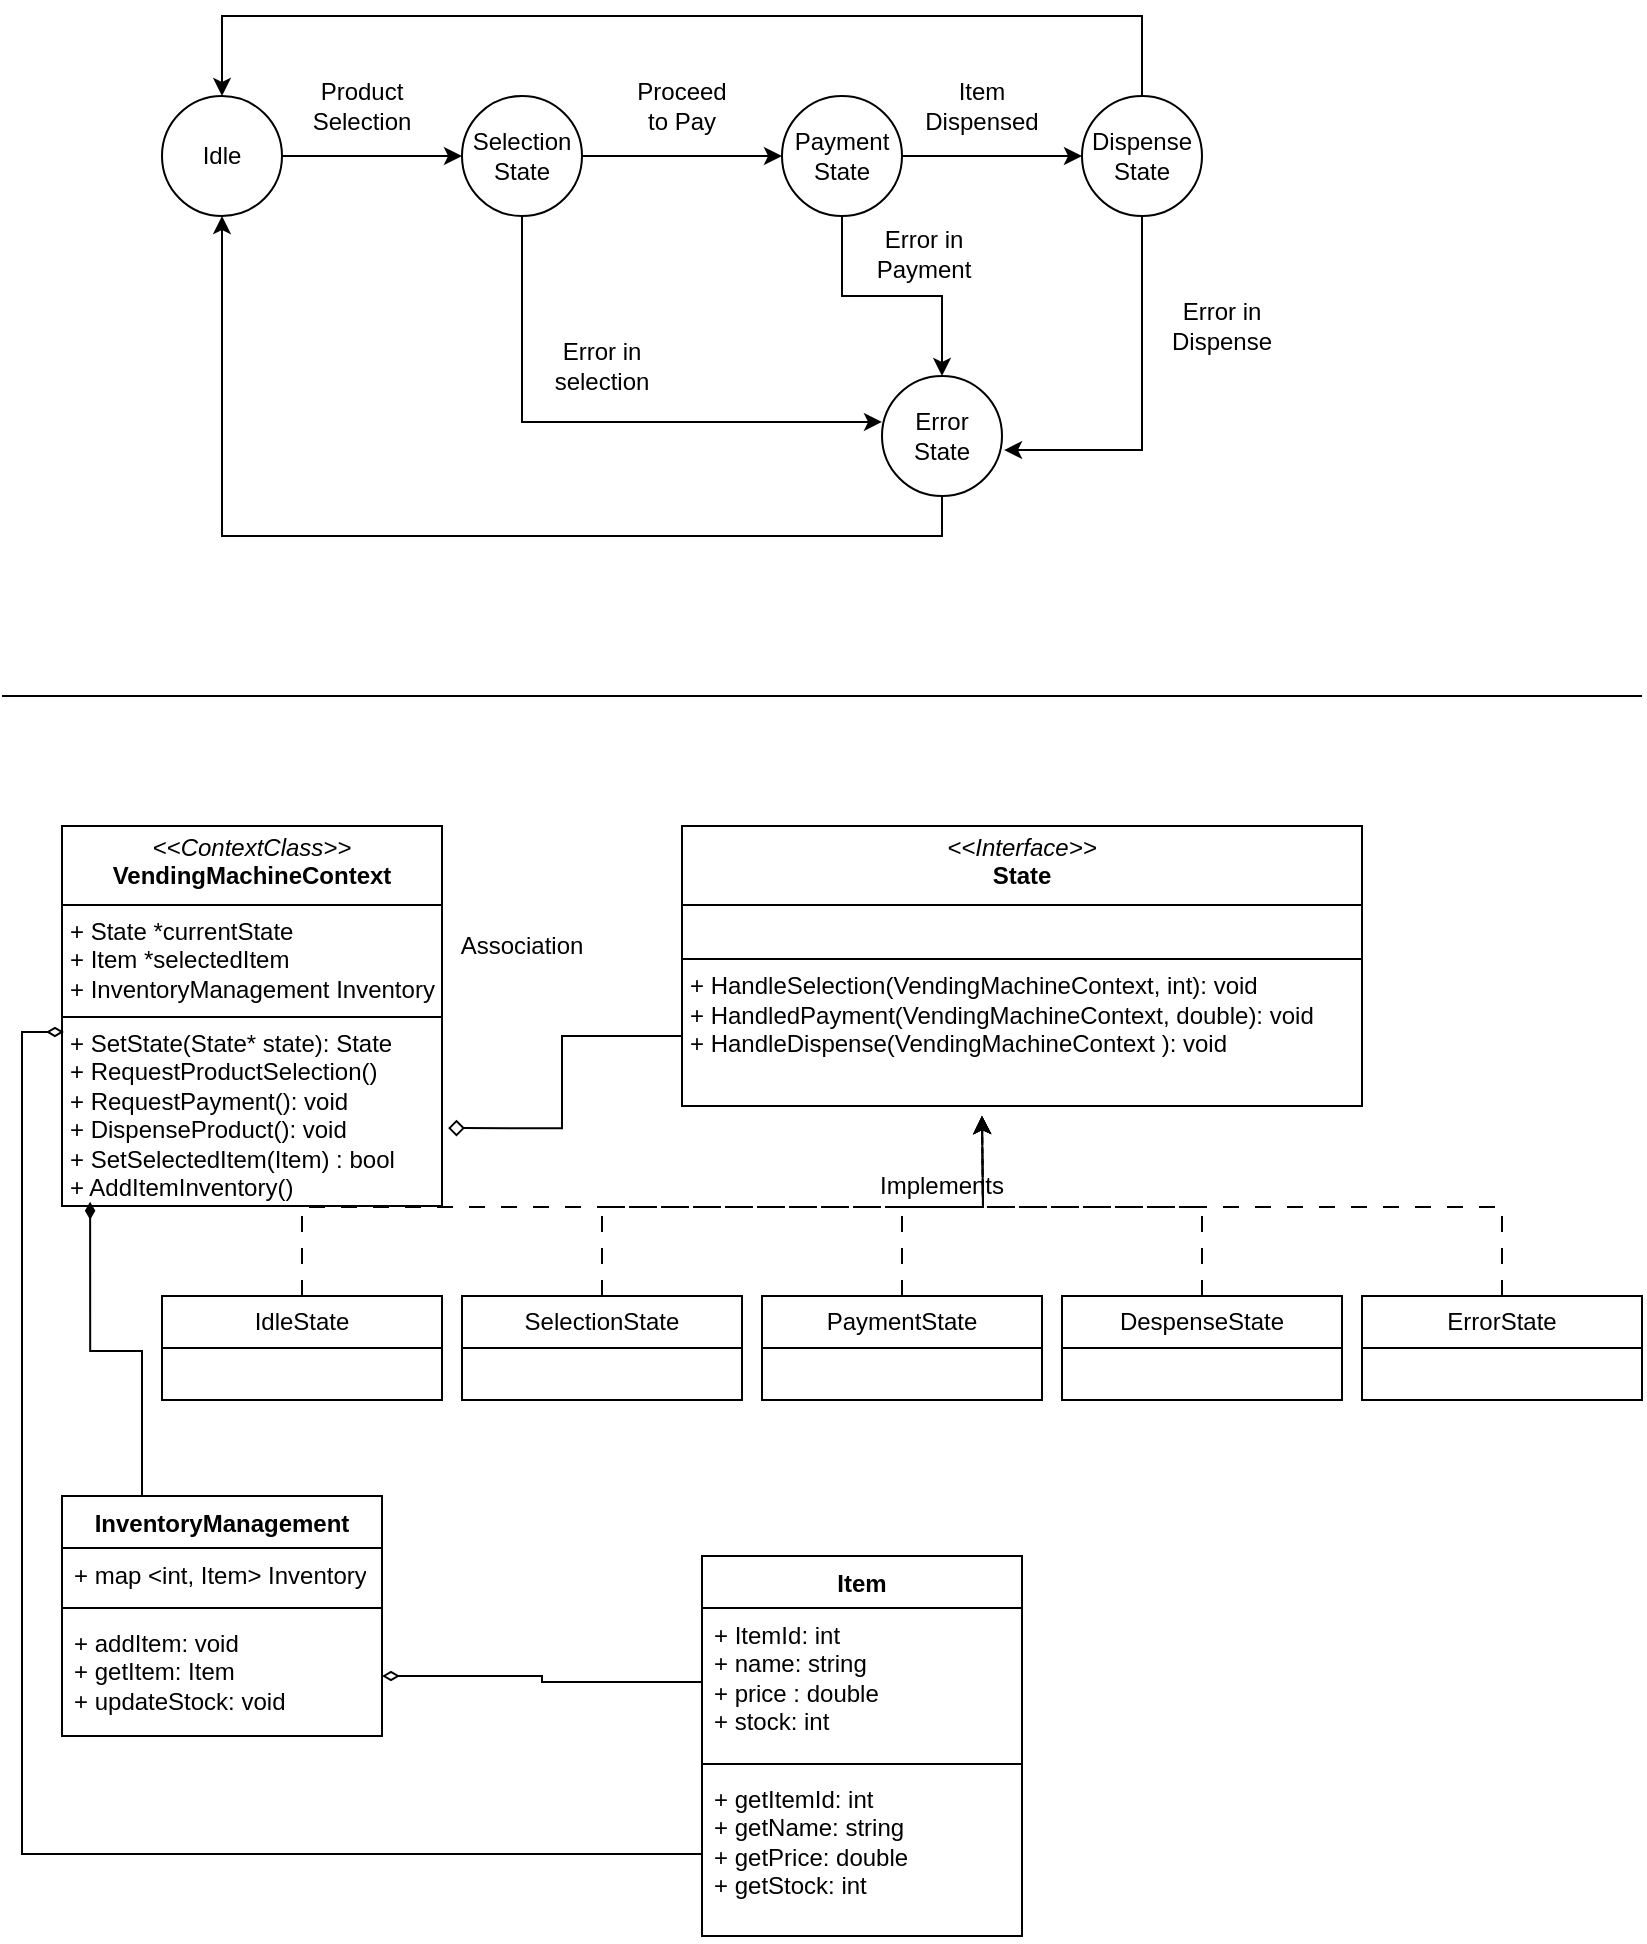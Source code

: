 <mxfile version="24.7.12">
  <diagram name="Page-1" id="ekI1ntXJKzOrSh9gARPe">
    <mxGraphModel dx="1065" dy="638" grid="1" gridSize="10" guides="1" tooltips="1" connect="1" arrows="1" fold="1" page="1" pageScale="1" pageWidth="827" pageHeight="1169" math="0" shadow="0">
      <root>
        <mxCell id="0" />
        <mxCell id="1" parent="0" />
        <mxCell id="vBAUoTzk-uncnXRlsDwi-7" style="edgeStyle=orthogonalEdgeStyle;rounded=0;orthogonalLoop=1;jettySize=auto;html=1;exitX=1;exitY=0.5;exitDx=0;exitDy=0;entryX=0;entryY=0.5;entryDx=0;entryDy=0;" parent="1" source="vBAUoTzk-uncnXRlsDwi-2" target="vBAUoTzk-uncnXRlsDwi-3" edge="1">
          <mxGeometry relative="1" as="geometry" />
        </mxCell>
        <mxCell id="vBAUoTzk-uncnXRlsDwi-2" value="Idle" style="shape=ellipse;html=1;dashed=0;whiteSpace=wrap;aspect=fixed;perimeter=ellipsePerimeter;" parent="1" vertex="1">
          <mxGeometry x="80" y="60" width="60" height="60" as="geometry" />
        </mxCell>
        <mxCell id="vBAUoTzk-uncnXRlsDwi-10" style="edgeStyle=orthogonalEdgeStyle;rounded=0;orthogonalLoop=1;jettySize=auto;html=1;exitX=1;exitY=0.5;exitDx=0;exitDy=0;entryX=0;entryY=0.5;entryDx=0;entryDy=0;" parent="1" source="vBAUoTzk-uncnXRlsDwi-3" target="vBAUoTzk-uncnXRlsDwi-4" edge="1">
          <mxGeometry relative="1" as="geometry" />
        </mxCell>
        <mxCell id="vBAUoTzk-uncnXRlsDwi-3" value="Selection State" style="shape=ellipse;html=1;dashed=0;whiteSpace=wrap;aspect=fixed;perimeter=ellipsePerimeter;" parent="1" vertex="1">
          <mxGeometry x="230" y="60" width="60" height="60" as="geometry" />
        </mxCell>
        <mxCell id="vBAUoTzk-uncnXRlsDwi-12" style="edgeStyle=orthogonalEdgeStyle;rounded=0;orthogonalLoop=1;jettySize=auto;html=1;exitX=1;exitY=0.5;exitDx=0;exitDy=0;entryX=0;entryY=0.5;entryDx=0;entryDy=0;" parent="1" source="vBAUoTzk-uncnXRlsDwi-4" target="vBAUoTzk-uncnXRlsDwi-5" edge="1">
          <mxGeometry relative="1" as="geometry" />
        </mxCell>
        <mxCell id="vBAUoTzk-uncnXRlsDwi-15" style="edgeStyle=orthogonalEdgeStyle;rounded=0;orthogonalLoop=1;jettySize=auto;html=1;exitX=0.5;exitY=1;exitDx=0;exitDy=0;" parent="1" source="vBAUoTzk-uncnXRlsDwi-4" target="vBAUoTzk-uncnXRlsDwi-6" edge="1">
          <mxGeometry relative="1" as="geometry" />
        </mxCell>
        <mxCell id="vBAUoTzk-uncnXRlsDwi-4" value="Payment State" style="shape=ellipse;html=1;dashed=0;whiteSpace=wrap;aspect=fixed;perimeter=ellipsePerimeter;" parent="1" vertex="1">
          <mxGeometry x="390" y="60" width="60" height="60" as="geometry" />
        </mxCell>
        <mxCell id="vBAUoTzk-uncnXRlsDwi-21" style="edgeStyle=orthogonalEdgeStyle;rounded=0;orthogonalLoop=1;jettySize=auto;html=1;exitX=0.5;exitY=0;exitDx=0;exitDy=0;entryX=0.5;entryY=0;entryDx=0;entryDy=0;" parent="1" source="vBAUoTzk-uncnXRlsDwi-5" target="vBAUoTzk-uncnXRlsDwi-2" edge="1">
          <mxGeometry relative="1" as="geometry">
            <Array as="points">
              <mxPoint x="570" y="20" />
              <mxPoint x="110" y="20" />
            </Array>
          </mxGeometry>
        </mxCell>
        <mxCell id="vBAUoTzk-uncnXRlsDwi-5" value="Dispense State" style="shape=ellipse;html=1;dashed=0;whiteSpace=wrap;aspect=fixed;perimeter=ellipsePerimeter;" parent="1" vertex="1">
          <mxGeometry x="540" y="60" width="60" height="60" as="geometry" />
        </mxCell>
        <mxCell id="vBAUoTzk-uncnXRlsDwi-20" style="edgeStyle=orthogonalEdgeStyle;rounded=0;orthogonalLoop=1;jettySize=auto;html=1;exitX=0.5;exitY=1;exitDx=0;exitDy=0;entryX=0.5;entryY=1;entryDx=0;entryDy=0;" parent="1" source="vBAUoTzk-uncnXRlsDwi-6" target="vBAUoTzk-uncnXRlsDwi-2" edge="1">
          <mxGeometry relative="1" as="geometry" />
        </mxCell>
        <mxCell id="vBAUoTzk-uncnXRlsDwi-6" value="Error State" style="shape=ellipse;html=1;dashed=0;whiteSpace=wrap;aspect=fixed;perimeter=ellipsePerimeter;" parent="1" vertex="1">
          <mxGeometry x="440" y="200" width="60" height="60" as="geometry" />
        </mxCell>
        <mxCell id="vBAUoTzk-uncnXRlsDwi-8" value="Product Selection" style="text;html=1;align=center;verticalAlign=middle;whiteSpace=wrap;rounded=0;" parent="1" vertex="1">
          <mxGeometry x="150" y="50" width="60" height="30" as="geometry" />
        </mxCell>
        <mxCell id="vBAUoTzk-uncnXRlsDwi-11" value="Proceed to Pay" style="text;html=1;align=center;verticalAlign=middle;whiteSpace=wrap;rounded=0;" parent="1" vertex="1">
          <mxGeometry x="310" y="50" width="60" height="30" as="geometry" />
        </mxCell>
        <mxCell id="vBAUoTzk-uncnXRlsDwi-13" value="Item Dispensed" style="text;html=1;align=center;verticalAlign=middle;whiteSpace=wrap;rounded=0;" parent="1" vertex="1">
          <mxGeometry x="460" y="50" width="60" height="30" as="geometry" />
        </mxCell>
        <mxCell id="vBAUoTzk-uncnXRlsDwi-14" style="edgeStyle=orthogonalEdgeStyle;rounded=0;orthogonalLoop=1;jettySize=auto;html=1;exitX=0.5;exitY=1;exitDx=0;exitDy=0;entryX=0;entryY=0.383;entryDx=0;entryDy=0;entryPerimeter=0;" parent="1" source="vBAUoTzk-uncnXRlsDwi-3" target="vBAUoTzk-uncnXRlsDwi-6" edge="1">
          <mxGeometry relative="1" as="geometry" />
        </mxCell>
        <mxCell id="vBAUoTzk-uncnXRlsDwi-16" style="edgeStyle=orthogonalEdgeStyle;rounded=0;orthogonalLoop=1;jettySize=auto;html=1;exitX=0.5;exitY=1;exitDx=0;exitDy=0;entryX=1.017;entryY=0.617;entryDx=0;entryDy=0;entryPerimeter=0;" parent="1" source="vBAUoTzk-uncnXRlsDwi-5" target="vBAUoTzk-uncnXRlsDwi-6" edge="1">
          <mxGeometry relative="1" as="geometry" />
        </mxCell>
        <mxCell id="vBAUoTzk-uncnXRlsDwi-17" value="Error in selection" style="text;html=1;align=center;verticalAlign=middle;whiteSpace=wrap;rounded=0;" parent="1" vertex="1">
          <mxGeometry x="270" y="180" width="60" height="30" as="geometry" />
        </mxCell>
        <mxCell id="vBAUoTzk-uncnXRlsDwi-18" value="Error in Payment" style="text;html=1;align=center;verticalAlign=middle;whiteSpace=wrap;rounded=0;" parent="1" vertex="1">
          <mxGeometry x="431" y="124" width="60" height="30" as="geometry" />
        </mxCell>
        <mxCell id="vBAUoTzk-uncnXRlsDwi-19" value="Error in Dispense" style="text;html=1;align=center;verticalAlign=middle;whiteSpace=wrap;rounded=0;" parent="1" vertex="1">
          <mxGeometry x="580" y="160" width="60" height="30" as="geometry" />
        </mxCell>
        <mxCell id="vBAUoTzk-uncnXRlsDwi-23" value="" style="endArrow=none;html=1;rounded=0;" parent="1" edge="1">
          <mxGeometry width="50" height="50" relative="1" as="geometry">
            <mxPoint y="360" as="sourcePoint" />
            <mxPoint x="820" y="360" as="targetPoint" />
          </mxGeometry>
        </mxCell>
        <mxCell id="vBAUoTzk-uncnXRlsDwi-24" value="&lt;p style=&quot;margin:0px;margin-top:4px;text-align:center;&quot;&gt;&lt;i&gt;&amp;lt;&amp;lt;Interface&amp;gt;&amp;gt;&lt;/i&gt;&lt;br&gt;&lt;b&gt;State&lt;/b&gt;&lt;/p&gt;&lt;hr size=&quot;1&quot; style=&quot;border-style:solid;&quot;&gt;&lt;p style=&quot;margin:0px;margin-left:4px;&quot;&gt;&lt;br&gt;&lt;/p&gt;&lt;hr size=&quot;1&quot; style=&quot;border-style:solid;&quot;&gt;&lt;p style=&quot;margin:0px;margin-left:4px;&quot;&gt;+ HandleSelection(VendingMachineContext, int): void&lt;br&gt;+ HandledPayment(VendingMachineContext, double): void&lt;/p&gt;&lt;p style=&quot;margin:0px;margin-left:4px;&quot;&gt;+ HandleDispense(VendingMachineContext ): void&lt;/p&gt;" style="verticalAlign=top;align=left;overflow=fill;html=1;whiteSpace=wrap;" parent="1" vertex="1">
          <mxGeometry x="340" y="425" width="340" height="140" as="geometry" />
        </mxCell>
        <mxCell id="vBAUoTzk-uncnXRlsDwi-29" value="&lt;p style=&quot;margin:0px;margin-top:4px;text-align:center;&quot;&gt;&lt;i&gt;&amp;lt;&amp;lt;ContextClass&amp;gt;&amp;gt;&lt;/i&gt;&lt;br&gt;&lt;b&gt;VendingMachineContext&lt;/b&gt;&lt;/p&gt;&lt;hr size=&quot;1&quot; style=&quot;border-style:solid;&quot;&gt;&lt;p style=&quot;margin:0px;margin-left:4px;&quot;&gt;+ State *currentState&lt;/p&gt;&lt;p style=&quot;margin:0px;margin-left:4px;&quot;&gt;+ Item *selectedItem&lt;/p&gt;&lt;p style=&quot;margin:0px;margin-left:4px;&quot;&gt;+ InventoryManagement Inventory&lt;/p&gt;&lt;hr size=&quot;1&quot; style=&quot;border-style:solid;&quot;&gt;&lt;p style=&quot;margin:0px;margin-left:4px;&quot;&gt;+ SetState(State* state): State&lt;/p&gt;&lt;p style=&quot;margin:0px;margin-left:4px;&quot;&gt;+ RequestProductSelection()&lt;/p&gt;&lt;p style=&quot;margin:0px;margin-left:4px;&quot;&gt;+ RequestPayment(): void&lt;/p&gt;&lt;p style=&quot;margin:0px;margin-left:4px;&quot;&gt;+ DispenseProduct(): void&lt;/p&gt;&lt;p style=&quot;margin:0px;margin-left:4px;&quot;&gt;+ SetSelectedItem(Item) : bool&lt;/p&gt;&lt;p style=&quot;margin:0px;margin-left:4px;&quot;&gt;+ AddItemInventory()&lt;/p&gt;" style="verticalAlign=top;align=left;overflow=fill;html=1;whiteSpace=wrap;" parent="1" vertex="1">
          <mxGeometry x="30" y="425" width="190" height="190" as="geometry" />
        </mxCell>
        <mxCell id="fEXpRnHFcZiGgKAApb6S-24" style="edgeStyle=orthogonalEdgeStyle;rounded=0;orthogonalLoop=1;jettySize=auto;html=1;exitX=0.5;exitY=0;exitDx=0;exitDy=0;dashed=1;dashPattern=8 8;" edge="1" parent="1" source="vBAUoTzk-uncnXRlsDwi-30">
          <mxGeometry relative="1" as="geometry">
            <mxPoint x="490" y="570" as="targetPoint" />
          </mxGeometry>
        </mxCell>
        <mxCell id="vBAUoTzk-uncnXRlsDwi-30" value="PaymentState" style="swimlane;fontStyle=0;childLayout=stackLayout;horizontal=1;startSize=26;fillColor=none;horizontalStack=0;resizeParent=1;resizeParentMax=0;resizeLast=0;collapsible=1;marginBottom=0;whiteSpace=wrap;html=1;" parent="1" vertex="1">
          <mxGeometry x="380" y="660" width="140" height="52" as="geometry" />
        </mxCell>
        <mxCell id="fEXpRnHFcZiGgKAApb6S-22" style="edgeStyle=orthogonalEdgeStyle;rounded=0;orthogonalLoop=1;jettySize=auto;html=1;exitX=0.5;exitY=0;exitDx=0;exitDy=0;dashed=1;dashPattern=8 8;" edge="1" parent="1" source="vBAUoTzk-uncnXRlsDwi-34">
          <mxGeometry relative="1" as="geometry">
            <mxPoint x="490" y="570" as="targetPoint" />
          </mxGeometry>
        </mxCell>
        <mxCell id="vBAUoTzk-uncnXRlsDwi-34" value="IdleState" style="swimlane;fontStyle=0;childLayout=stackLayout;horizontal=1;startSize=26;fillColor=none;horizontalStack=0;resizeParent=1;resizeParentMax=0;resizeLast=0;collapsible=1;marginBottom=0;whiteSpace=wrap;html=1;" parent="1" vertex="1">
          <mxGeometry x="80" y="660" width="140" height="52" as="geometry" />
        </mxCell>
        <mxCell id="fEXpRnHFcZiGgKAApb6S-23" style="edgeStyle=orthogonalEdgeStyle;rounded=0;orthogonalLoop=1;jettySize=auto;html=1;exitX=0.5;exitY=0;exitDx=0;exitDy=0;dashed=1;dashPattern=8 8;" edge="1" parent="1" source="vBAUoTzk-uncnXRlsDwi-35">
          <mxGeometry relative="1" as="geometry">
            <mxPoint x="490" y="570" as="targetPoint" />
          </mxGeometry>
        </mxCell>
        <mxCell id="vBAUoTzk-uncnXRlsDwi-35" value="SelectionState" style="swimlane;fontStyle=0;childLayout=stackLayout;horizontal=1;startSize=26;fillColor=none;horizontalStack=0;resizeParent=1;resizeParentMax=0;resizeLast=0;collapsible=1;marginBottom=0;whiteSpace=wrap;html=1;" parent="1" vertex="1">
          <mxGeometry x="230" y="660" width="140" height="52" as="geometry" />
        </mxCell>
        <mxCell id="fEXpRnHFcZiGgKAApb6S-25" style="edgeStyle=orthogonalEdgeStyle;rounded=0;orthogonalLoop=1;jettySize=auto;html=1;exitX=0.5;exitY=0;exitDx=0;exitDy=0;dashed=1;dashPattern=8 8;" edge="1" parent="1" source="vBAUoTzk-uncnXRlsDwi-36">
          <mxGeometry relative="1" as="geometry">
            <mxPoint x="490" y="570" as="targetPoint" />
          </mxGeometry>
        </mxCell>
        <mxCell id="vBAUoTzk-uncnXRlsDwi-36" value="DespenseState" style="swimlane;fontStyle=0;childLayout=stackLayout;horizontal=1;startSize=26;fillColor=none;horizontalStack=0;resizeParent=1;resizeParentMax=0;resizeLast=0;collapsible=1;marginBottom=0;whiteSpace=wrap;html=1;" parent="1" vertex="1">
          <mxGeometry x="530" y="660" width="140" height="52" as="geometry" />
        </mxCell>
        <mxCell id="fEXpRnHFcZiGgKAApb6S-26" style="edgeStyle=orthogonalEdgeStyle;rounded=0;orthogonalLoop=1;jettySize=auto;html=1;exitX=0.5;exitY=0;exitDx=0;exitDy=0;dashed=1;dashPattern=8 8;" edge="1" parent="1" source="vBAUoTzk-uncnXRlsDwi-37">
          <mxGeometry relative="1" as="geometry">
            <mxPoint x="490" y="570" as="targetPoint" />
          </mxGeometry>
        </mxCell>
        <mxCell id="vBAUoTzk-uncnXRlsDwi-37" value="ErrorState" style="swimlane;fontStyle=0;childLayout=stackLayout;horizontal=1;startSize=26;fillColor=none;horizontalStack=0;resizeParent=1;resizeParentMax=0;resizeLast=0;collapsible=1;marginBottom=0;whiteSpace=wrap;html=1;" parent="1" vertex="1">
          <mxGeometry x="680" y="660" width="140" height="52" as="geometry" />
        </mxCell>
        <mxCell id="vBAUoTzk-uncnXRlsDwi-59" value="Association" style="text;html=1;align=center;verticalAlign=middle;whiteSpace=wrap;rounded=0;" parent="1" vertex="1">
          <mxGeometry x="230" y="470" width="60" height="30" as="geometry" />
        </mxCell>
        <mxCell id="vBAUoTzk-uncnXRlsDwi-60" value="Implements" style="text;html=1;align=center;verticalAlign=middle;whiteSpace=wrap;rounded=0;" parent="1" vertex="1">
          <mxGeometry x="440" y="590" width="60" height="30" as="geometry" />
        </mxCell>
        <mxCell id="fEXpRnHFcZiGgKAApb6S-1" value="InventoryManagement" style="swimlane;fontStyle=1;align=center;verticalAlign=top;childLayout=stackLayout;horizontal=1;startSize=26;horizontalStack=0;resizeParent=1;resizeParentMax=0;resizeLast=0;collapsible=1;marginBottom=0;whiteSpace=wrap;html=1;" vertex="1" parent="1">
          <mxGeometry x="30" y="760" width="160" height="120" as="geometry" />
        </mxCell>
        <mxCell id="fEXpRnHFcZiGgKAApb6S-2" value="+ map &amp;lt;int, Item&amp;gt; Inventory" style="text;strokeColor=none;fillColor=none;align=left;verticalAlign=top;spacingLeft=4;spacingRight=4;overflow=hidden;rotatable=0;points=[[0,0.5],[1,0.5]];portConstraint=eastwest;whiteSpace=wrap;html=1;" vertex="1" parent="fEXpRnHFcZiGgKAApb6S-1">
          <mxGeometry y="26" width="160" height="26" as="geometry" />
        </mxCell>
        <mxCell id="fEXpRnHFcZiGgKAApb6S-3" value="" style="line;strokeWidth=1;fillColor=none;align=left;verticalAlign=middle;spacingTop=-1;spacingLeft=3;spacingRight=3;rotatable=0;labelPosition=right;points=[];portConstraint=eastwest;strokeColor=inherit;" vertex="1" parent="fEXpRnHFcZiGgKAApb6S-1">
          <mxGeometry y="52" width="160" height="8" as="geometry" />
        </mxCell>
        <mxCell id="fEXpRnHFcZiGgKAApb6S-4" value="+ addItem: void&lt;div&gt;+ getItem: Item&lt;/div&gt;&lt;div&gt;+ updateStock: void&lt;/div&gt;" style="text;strokeColor=none;fillColor=none;align=left;verticalAlign=top;spacingLeft=4;spacingRight=4;overflow=hidden;rotatable=0;points=[[0,0.5],[1,0.5]];portConstraint=eastwest;whiteSpace=wrap;html=1;" vertex="1" parent="fEXpRnHFcZiGgKAApb6S-1">
          <mxGeometry y="60" width="160" height="60" as="geometry" />
        </mxCell>
        <mxCell id="fEXpRnHFcZiGgKAApb6S-13" value="Item" style="swimlane;fontStyle=1;align=center;verticalAlign=top;childLayout=stackLayout;horizontal=1;startSize=26;horizontalStack=0;resizeParent=1;resizeParentMax=0;resizeLast=0;collapsible=1;marginBottom=0;whiteSpace=wrap;html=1;" vertex="1" parent="1">
          <mxGeometry x="350" y="790" width="160" height="190" as="geometry" />
        </mxCell>
        <mxCell id="fEXpRnHFcZiGgKAApb6S-14" value="+ ItemId: int&lt;div&gt;+ name: string&lt;/div&gt;&lt;div&gt;+ price : double&lt;/div&gt;&lt;div&gt;+ stock: int&lt;/div&gt;" style="text;strokeColor=none;fillColor=none;align=left;verticalAlign=top;spacingLeft=4;spacingRight=4;overflow=hidden;rotatable=0;points=[[0,0.5],[1,0.5]];portConstraint=eastwest;whiteSpace=wrap;html=1;" vertex="1" parent="fEXpRnHFcZiGgKAApb6S-13">
          <mxGeometry y="26" width="160" height="74" as="geometry" />
        </mxCell>
        <mxCell id="fEXpRnHFcZiGgKAApb6S-15" value="" style="line;strokeWidth=1;fillColor=none;align=left;verticalAlign=middle;spacingTop=-1;spacingLeft=3;spacingRight=3;rotatable=0;labelPosition=right;points=[];portConstraint=eastwest;strokeColor=inherit;" vertex="1" parent="fEXpRnHFcZiGgKAApb6S-13">
          <mxGeometry y="100" width="160" height="8" as="geometry" />
        </mxCell>
        <mxCell id="fEXpRnHFcZiGgKAApb6S-16" value="+ getItemId: int&lt;div&gt;+ getName: string&lt;/div&gt;&lt;div&gt;+ getPrice: double&lt;/div&gt;&lt;div&gt;+ getStock: int&lt;/div&gt;" style="text;strokeColor=none;fillColor=none;align=left;verticalAlign=top;spacingLeft=4;spacingRight=4;overflow=hidden;rotatable=0;points=[[0,0.5],[1,0.5]];portConstraint=eastwest;whiteSpace=wrap;html=1;" vertex="1" parent="fEXpRnHFcZiGgKAApb6S-13">
          <mxGeometry y="108" width="160" height="82" as="geometry" />
        </mxCell>
        <mxCell id="fEXpRnHFcZiGgKAApb6S-18" style="edgeStyle=orthogonalEdgeStyle;rounded=0;orthogonalLoop=1;jettySize=auto;html=1;exitX=0;exitY=0.5;exitDx=0;exitDy=0;entryX=0.005;entryY=0.542;entryDx=0;entryDy=0;entryPerimeter=0;endArrow=diamondThin;endFill=0;" edge="1" parent="1" source="fEXpRnHFcZiGgKAApb6S-16" target="vBAUoTzk-uncnXRlsDwi-29">
          <mxGeometry relative="1" as="geometry" />
        </mxCell>
        <mxCell id="fEXpRnHFcZiGgKAApb6S-19" style="edgeStyle=orthogonalEdgeStyle;rounded=0;orthogonalLoop=1;jettySize=auto;html=1;exitX=0.25;exitY=0;exitDx=0;exitDy=0;entryX=0.074;entryY=0.989;entryDx=0;entryDy=0;entryPerimeter=0;endArrow=diamondThin;endFill=1;" edge="1" parent="1" source="fEXpRnHFcZiGgKAApb6S-1" target="vBAUoTzk-uncnXRlsDwi-29">
          <mxGeometry relative="1" as="geometry" />
        </mxCell>
        <mxCell id="fEXpRnHFcZiGgKAApb6S-20" style="edgeStyle=orthogonalEdgeStyle;rounded=0;orthogonalLoop=1;jettySize=auto;html=1;exitX=0;exitY=0.5;exitDx=0;exitDy=0;endArrow=diamondThin;endFill=0;" edge="1" parent="1" source="fEXpRnHFcZiGgKAApb6S-14" target="fEXpRnHFcZiGgKAApb6S-4">
          <mxGeometry relative="1" as="geometry" />
        </mxCell>
        <mxCell id="fEXpRnHFcZiGgKAApb6S-21" style="edgeStyle=orthogonalEdgeStyle;rounded=0;orthogonalLoop=1;jettySize=auto;html=1;exitX=0;exitY=0.75;exitDx=0;exitDy=0;entryX=1.016;entryY=0.795;entryDx=0;entryDy=0;entryPerimeter=0;endArrow=diamond;endFill=0;" edge="1" parent="1" source="vBAUoTzk-uncnXRlsDwi-24" target="vBAUoTzk-uncnXRlsDwi-29">
          <mxGeometry relative="1" as="geometry" />
        </mxCell>
      </root>
    </mxGraphModel>
  </diagram>
</mxfile>
